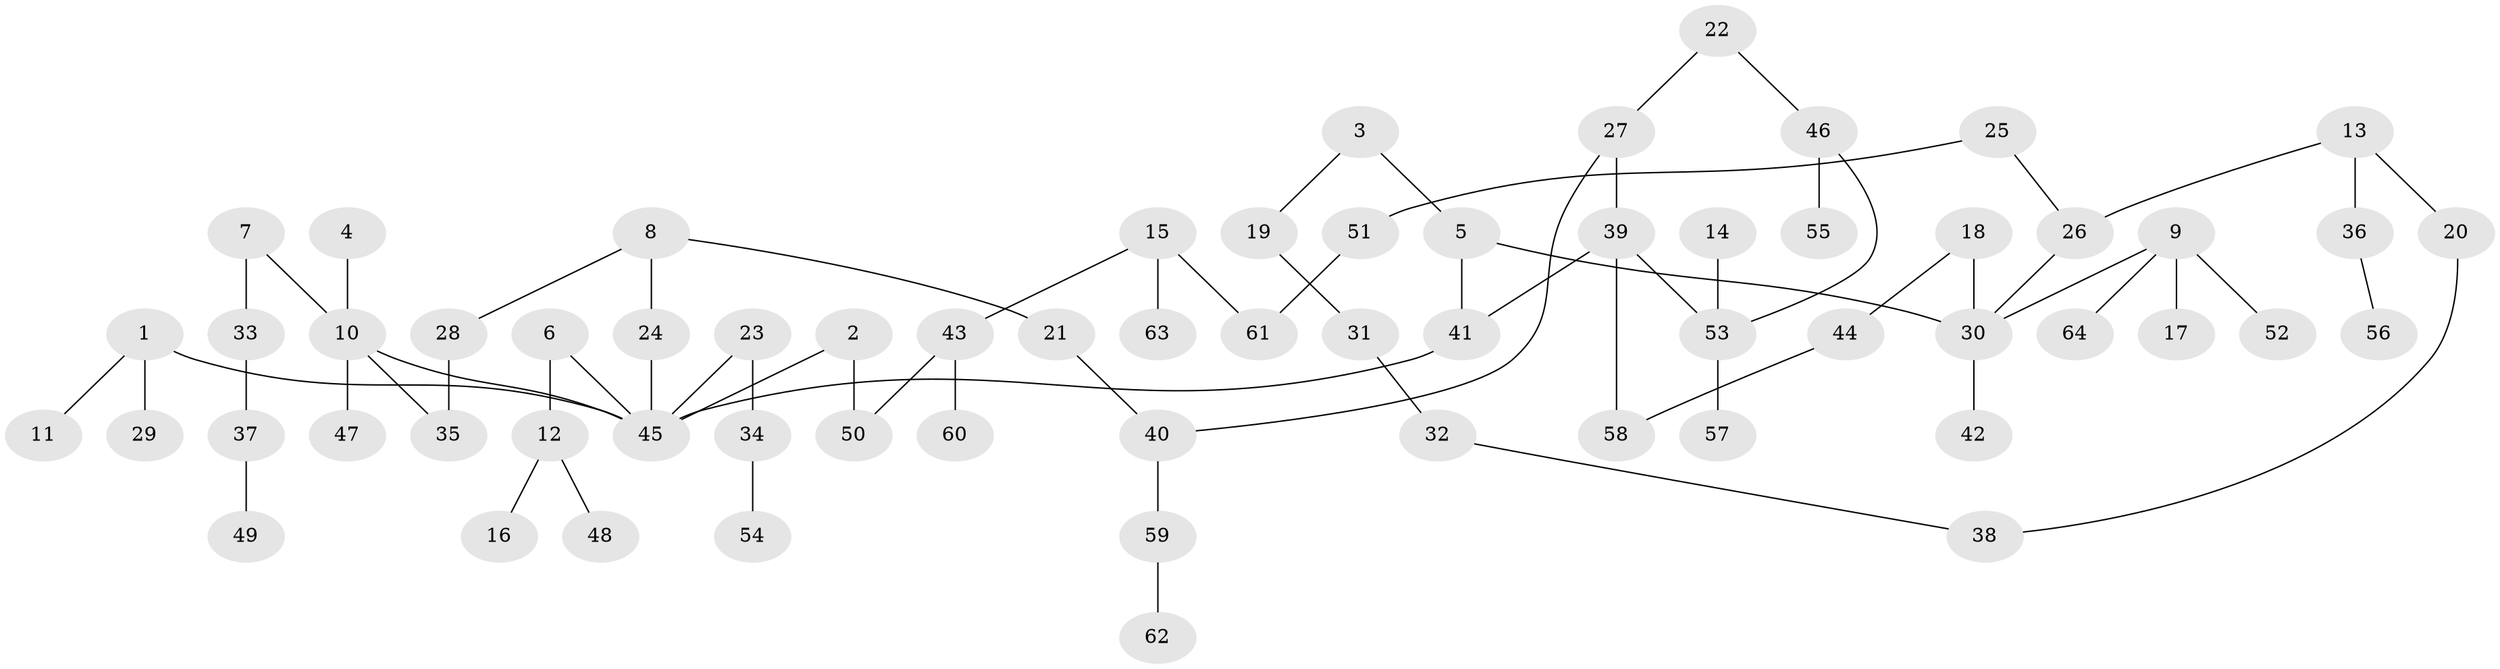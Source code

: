 // original degree distribution, {8: 0.011111111111111112, 4: 0.07777777777777778, 3: 0.12222222222222222, 2: 0.3111111111111111, 6: 0.022222222222222223, 5: 0.03333333333333333, 1: 0.4222222222222222}
// Generated by graph-tools (version 1.1) at 2025/36/03/04/25 23:36:03]
// undirected, 64 vertices, 69 edges
graph export_dot {
  node [color=gray90,style=filled];
  1;
  2;
  3;
  4;
  5;
  6;
  7;
  8;
  9;
  10;
  11;
  12;
  13;
  14;
  15;
  16;
  17;
  18;
  19;
  20;
  21;
  22;
  23;
  24;
  25;
  26;
  27;
  28;
  29;
  30;
  31;
  32;
  33;
  34;
  35;
  36;
  37;
  38;
  39;
  40;
  41;
  42;
  43;
  44;
  45;
  46;
  47;
  48;
  49;
  50;
  51;
  52;
  53;
  54;
  55;
  56;
  57;
  58;
  59;
  60;
  61;
  62;
  63;
  64;
  1 -- 11 [weight=1.0];
  1 -- 29 [weight=1.0];
  1 -- 45 [weight=1.0];
  2 -- 45 [weight=1.0];
  2 -- 50 [weight=1.0];
  3 -- 5 [weight=1.0];
  3 -- 19 [weight=1.0];
  4 -- 10 [weight=1.0];
  5 -- 30 [weight=1.0];
  5 -- 41 [weight=1.0];
  6 -- 12 [weight=1.0];
  6 -- 45 [weight=1.0];
  7 -- 10 [weight=1.0];
  7 -- 33 [weight=1.0];
  8 -- 21 [weight=1.0];
  8 -- 24 [weight=1.0];
  8 -- 28 [weight=1.0];
  9 -- 17 [weight=1.0];
  9 -- 30 [weight=1.0];
  9 -- 52 [weight=1.0];
  9 -- 64 [weight=1.0];
  10 -- 35 [weight=1.0];
  10 -- 45 [weight=1.0];
  10 -- 47 [weight=1.0];
  12 -- 16 [weight=1.0];
  12 -- 48 [weight=1.0];
  13 -- 20 [weight=1.0];
  13 -- 26 [weight=1.0];
  13 -- 36 [weight=1.0];
  14 -- 53 [weight=1.0];
  15 -- 43 [weight=1.0];
  15 -- 61 [weight=1.0];
  15 -- 63 [weight=1.0];
  18 -- 30 [weight=1.0];
  18 -- 44 [weight=1.0];
  19 -- 31 [weight=1.0];
  20 -- 38 [weight=1.0];
  21 -- 40 [weight=1.0];
  22 -- 27 [weight=1.0];
  22 -- 46 [weight=1.0];
  23 -- 34 [weight=1.0];
  23 -- 45 [weight=1.0];
  24 -- 45 [weight=1.0];
  25 -- 26 [weight=1.0];
  25 -- 51 [weight=1.0];
  26 -- 30 [weight=1.0];
  27 -- 39 [weight=1.0];
  27 -- 40 [weight=1.0];
  28 -- 35 [weight=1.0];
  30 -- 42 [weight=1.0];
  31 -- 32 [weight=1.0];
  32 -- 38 [weight=1.0];
  33 -- 37 [weight=1.0];
  34 -- 54 [weight=1.0];
  36 -- 56 [weight=1.0];
  37 -- 49 [weight=1.0];
  39 -- 41 [weight=1.0];
  39 -- 53 [weight=1.0];
  39 -- 58 [weight=1.0];
  40 -- 59 [weight=1.0];
  41 -- 45 [weight=1.0];
  43 -- 50 [weight=1.0];
  43 -- 60 [weight=1.0];
  44 -- 58 [weight=1.0];
  46 -- 53 [weight=1.0];
  46 -- 55 [weight=1.0];
  51 -- 61 [weight=1.0];
  53 -- 57 [weight=1.0];
  59 -- 62 [weight=1.0];
}
